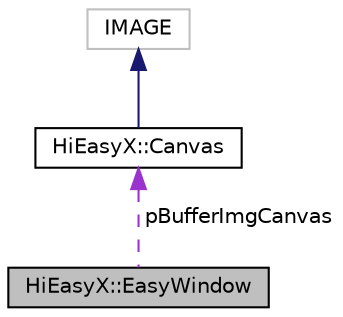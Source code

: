 digraph "HiEasyX::EasyWindow"
{
 // LATEX_PDF_SIZE
  edge [fontname="Helvetica",fontsize="10",labelfontname="Helvetica",labelfontsize="10"];
  node [fontname="Helvetica",fontsize="10",shape=record];
  Node1 [label="HiEasyX::EasyWindow",height=0.2,width=0.4,color="black", fillcolor="grey75", style="filled", fontcolor="black",tooltip=" "];
  Node2 -> Node1 [dir="back",color="darkorchid3",fontsize="10",style="dashed",label=" pBufferImgCanvas" ];
  Node2 [label="HiEasyX::Canvas",height=0.2,width=0.4,color="black", fillcolor="white", style="filled",URL="$class_hi_easy_x_1_1_canvas.html",tooltip=" "];
  Node3 -> Node2 [dir="back",color="midnightblue",fontsize="10",style="solid"];
  Node3 [label="IMAGE",height=0.2,width=0.4,color="grey75", fillcolor="white", style="filled",tooltip=" "];
}
